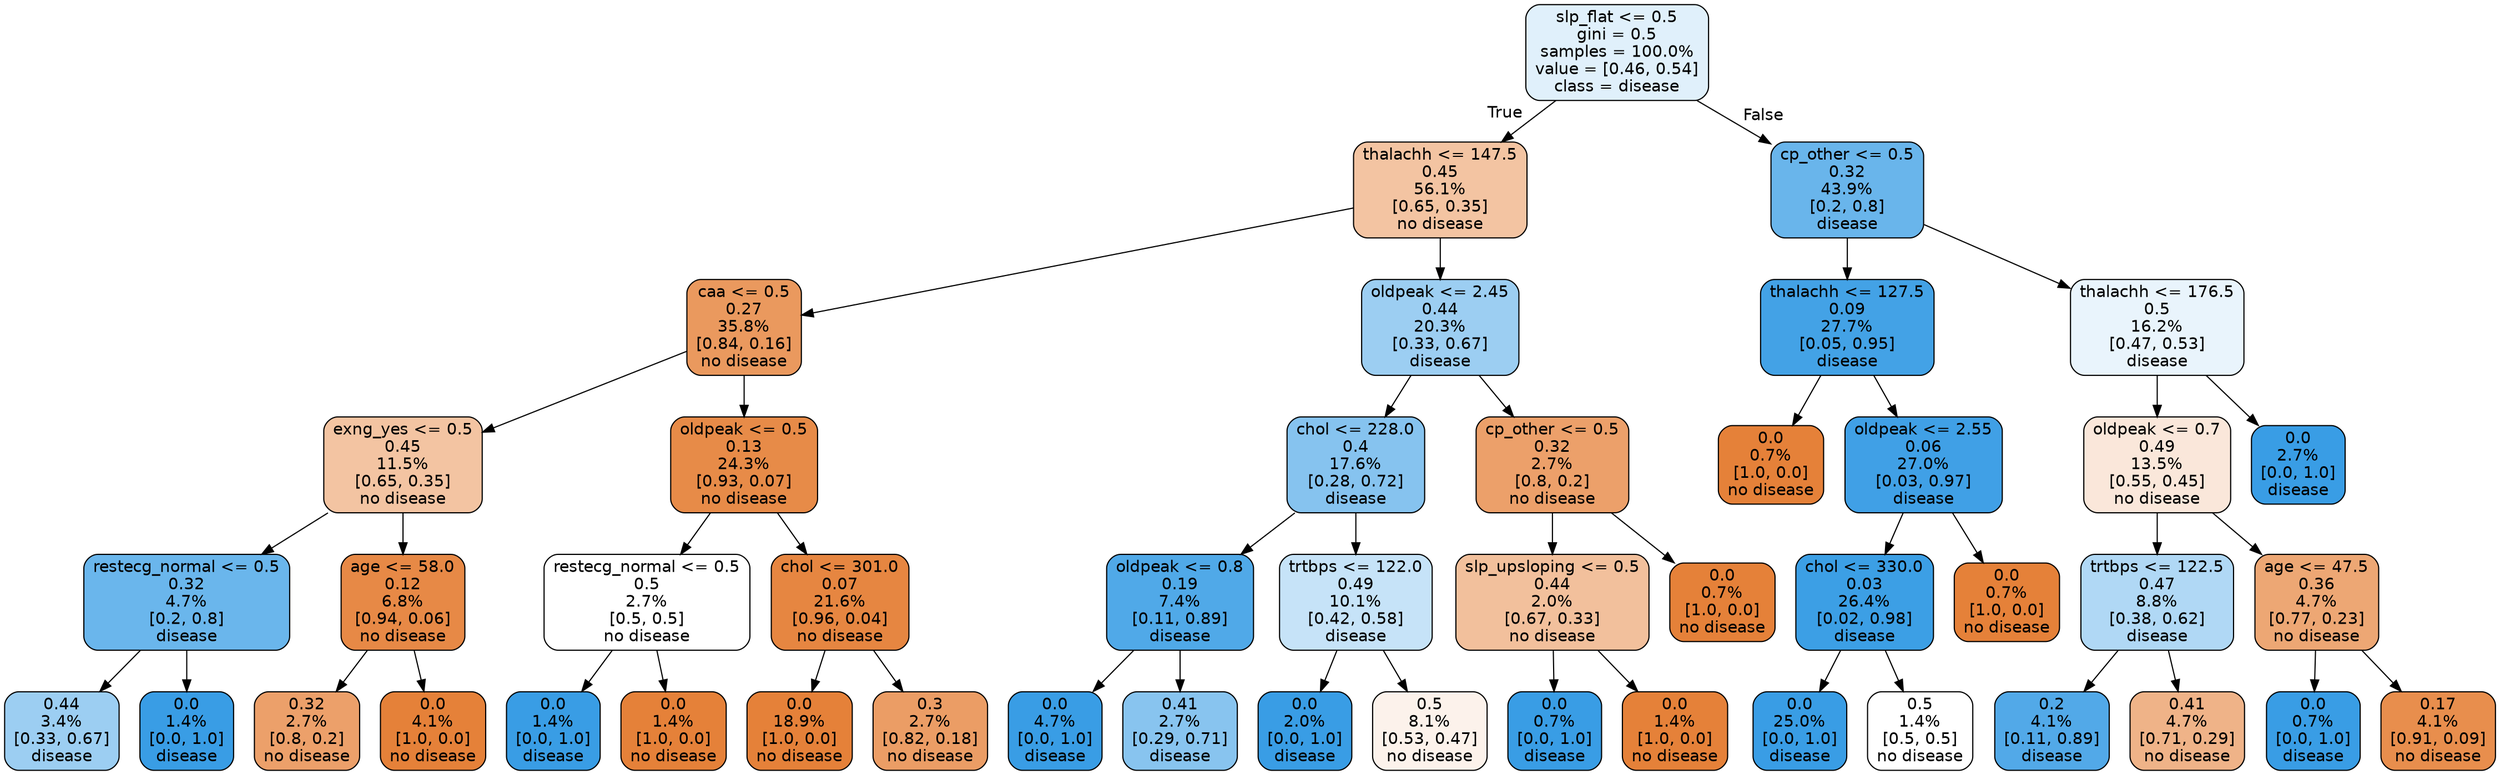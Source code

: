 digraph Tree {
node [shape=box, style="filled, rounded", color="black", fontname=helvetica] ;
edge [fontname=helvetica] ;
0 [label="slp_flat <= 0.5\ngini = 0.5\nsamples = 100.0%\nvalue = [0.46, 0.54]\nclass = disease", fillcolor="#e0f0fb"] ;
1 [label="thalachh <= 147.5\n0.45\n56.1%\n[0.65, 0.35]\nno disease", fillcolor="#f3c4a2"] ;
0 -> 1 [labeldistance=2.5, labelangle=45, headlabel="True"] ;
2 [label="caa <= 0.5\n0.27\n35.8%\n[0.84, 0.16]\nno disease", fillcolor="#ea995e"] ;
1 -> 2 ;
3 [label="exng_yes <= 0.5\n0.45\n11.5%\n[0.65, 0.35]\nno disease", fillcolor="#f3c4a2"] ;
2 -> 3 ;
4 [label="restecg_normal <= 0.5\n0.32\n4.7%\n[0.2, 0.8]\ndisease", fillcolor="#6ab6ec"] ;
3 -> 4 ;
5 [label="0.44\n3.4%\n[0.33, 0.67]\ndisease", fillcolor="#9ccef2"] ;
4 -> 5 ;
6 [label="0.0\n1.4%\n[0.0, 1.0]\ndisease", fillcolor="#399de5"] ;
4 -> 6 ;
7 [label="age <= 58.0\n0.12\n6.8%\n[0.94, 0.06]\nno disease", fillcolor="#e78946"] ;
3 -> 7 ;
8 [label="0.32\n2.7%\n[0.8, 0.2]\nno disease", fillcolor="#eca06a"] ;
7 -> 8 ;
9 [label="0.0\n4.1%\n[1.0, 0.0]\nno disease", fillcolor="#e58139"] ;
7 -> 9 ;
10 [label="oldpeak <= 0.5\n0.13\n24.3%\n[0.93, 0.07]\nno disease", fillcolor="#e78b48"] ;
2 -> 10 ;
11 [label="restecg_normal <= 0.5\n0.5\n2.7%\n[0.5, 0.5]\nno disease", fillcolor="#ffffff"] ;
10 -> 11 ;
12 [label="0.0\n1.4%\n[0.0, 1.0]\ndisease", fillcolor="#399de5"] ;
11 -> 12 ;
13 [label="0.0\n1.4%\n[1.0, 0.0]\nno disease", fillcolor="#e58139"] ;
11 -> 13 ;
14 [label="chol <= 301.0\n0.07\n21.6%\n[0.96, 0.04]\nno disease", fillcolor="#e68641"] ;
10 -> 14 ;
15 [label="0.0\n18.9%\n[1.0, 0.0]\nno disease", fillcolor="#e58139"] ;
14 -> 15 ;
16 [label="0.3\n2.7%\n[0.82, 0.18]\nno disease", fillcolor="#eb9d65"] ;
14 -> 16 ;
17 [label="oldpeak <= 2.45\n0.44\n20.3%\n[0.33, 0.67]\ndisease", fillcolor="#9ccef2"] ;
1 -> 17 ;
18 [label="chol <= 228.0\n0.4\n17.6%\n[0.28, 0.72]\ndisease", fillcolor="#86c3ef"] ;
17 -> 18 ;
19 [label="oldpeak <= 0.8\n0.19\n7.4%\n[0.11, 0.89]\ndisease", fillcolor="#50a9e8"] ;
18 -> 19 ;
20 [label="0.0\n4.7%\n[0.0, 1.0]\ndisease", fillcolor="#399de5"] ;
19 -> 20 ;
21 [label="0.41\n2.7%\n[0.29, 0.71]\ndisease", fillcolor="#88c4ef"] ;
19 -> 21 ;
22 [label="trtbps <= 122.0\n0.49\n10.1%\n[0.42, 0.58]\ndisease", fillcolor="#c6e3f8"] ;
18 -> 22 ;
23 [label="0.0\n2.0%\n[0.0, 1.0]\ndisease", fillcolor="#399de5"] ;
22 -> 23 ;
24 [label="0.5\n8.1%\n[0.53, 0.47]\nno disease", fillcolor="#fcf2eb"] ;
22 -> 24 ;
25 [label="cp_other <= 0.5\n0.32\n2.7%\n[0.8, 0.2]\nno disease", fillcolor="#eca06a"] ;
17 -> 25 ;
26 [label="slp_upsloping <= 0.5\n0.44\n2.0%\n[0.67, 0.33]\nno disease", fillcolor="#f2c09c"] ;
25 -> 26 ;
27 [label="0.0\n0.7%\n[0.0, 1.0]\ndisease", fillcolor="#399de5"] ;
26 -> 27 ;
28 [label="0.0\n1.4%\n[1.0, 0.0]\nno disease", fillcolor="#e58139"] ;
26 -> 28 ;
29 [label="0.0\n0.7%\n[1.0, 0.0]\nno disease", fillcolor="#e58139"] ;
25 -> 29 ;
30 [label="cp_other <= 0.5\n0.32\n43.9%\n[0.2, 0.8]\ndisease", fillcolor="#69b5eb"] ;
0 -> 30 [labeldistance=2.5, labelangle=-45, headlabel="False"] ;
31 [label="thalachh <= 127.5\n0.09\n27.7%\n[0.05, 0.95]\ndisease", fillcolor="#43a2e6"] ;
30 -> 31 ;
32 [label="0.0\n0.7%\n[1.0, 0.0]\nno disease", fillcolor="#e58139"] ;
31 -> 32 ;
33 [label="oldpeak <= 2.55\n0.06\n27.0%\n[0.03, 0.97]\ndisease", fillcolor="#40a0e6"] ;
31 -> 33 ;
34 [label="chol <= 330.0\n0.03\n26.4%\n[0.02, 0.98]\ndisease", fillcolor="#3c9fe5"] ;
33 -> 34 ;
35 [label="0.0\n25.0%\n[0.0, 1.0]\ndisease", fillcolor="#399de5"] ;
34 -> 35 ;
36 [label="0.5\n1.4%\n[0.5, 0.5]\nno disease", fillcolor="#ffffff"] ;
34 -> 36 ;
37 [label="0.0\n0.7%\n[1.0, 0.0]\nno disease", fillcolor="#e58139"] ;
33 -> 37 ;
38 [label="thalachh <= 176.5\n0.5\n16.2%\n[0.47, 0.53]\ndisease", fillcolor="#e9f4fc"] ;
30 -> 38 ;
39 [label="oldpeak <= 0.7\n0.49\n13.5%\n[0.55, 0.45]\nno disease", fillcolor="#fae7da"] ;
38 -> 39 ;
40 [label="trtbps <= 122.5\n0.47\n8.8%\n[0.38, 0.62]\ndisease", fillcolor="#b0d8f5"] ;
39 -> 40 ;
41 [label="0.2\n4.1%\n[0.11, 0.89]\ndisease", fillcolor="#52a9e8"] ;
40 -> 41 ;
42 [label="0.41\n4.7%\n[0.71, 0.29]\nno disease", fillcolor="#efb388"] ;
40 -> 42 ;
43 [label="age <= 47.5\n0.36\n4.7%\n[0.77, 0.23]\nno disease", fillcolor="#eda774"] ;
39 -> 43 ;
44 [label="0.0\n0.7%\n[0.0, 1.0]\ndisease", fillcolor="#399de5"] ;
43 -> 44 ;
45 [label="0.17\n4.1%\n[0.91, 0.09]\nno disease", fillcolor="#e88e4d"] ;
43 -> 45 ;
46 [label="0.0\n2.7%\n[0.0, 1.0]\ndisease", fillcolor="#399de5"] ;
38 -> 46 ;
}